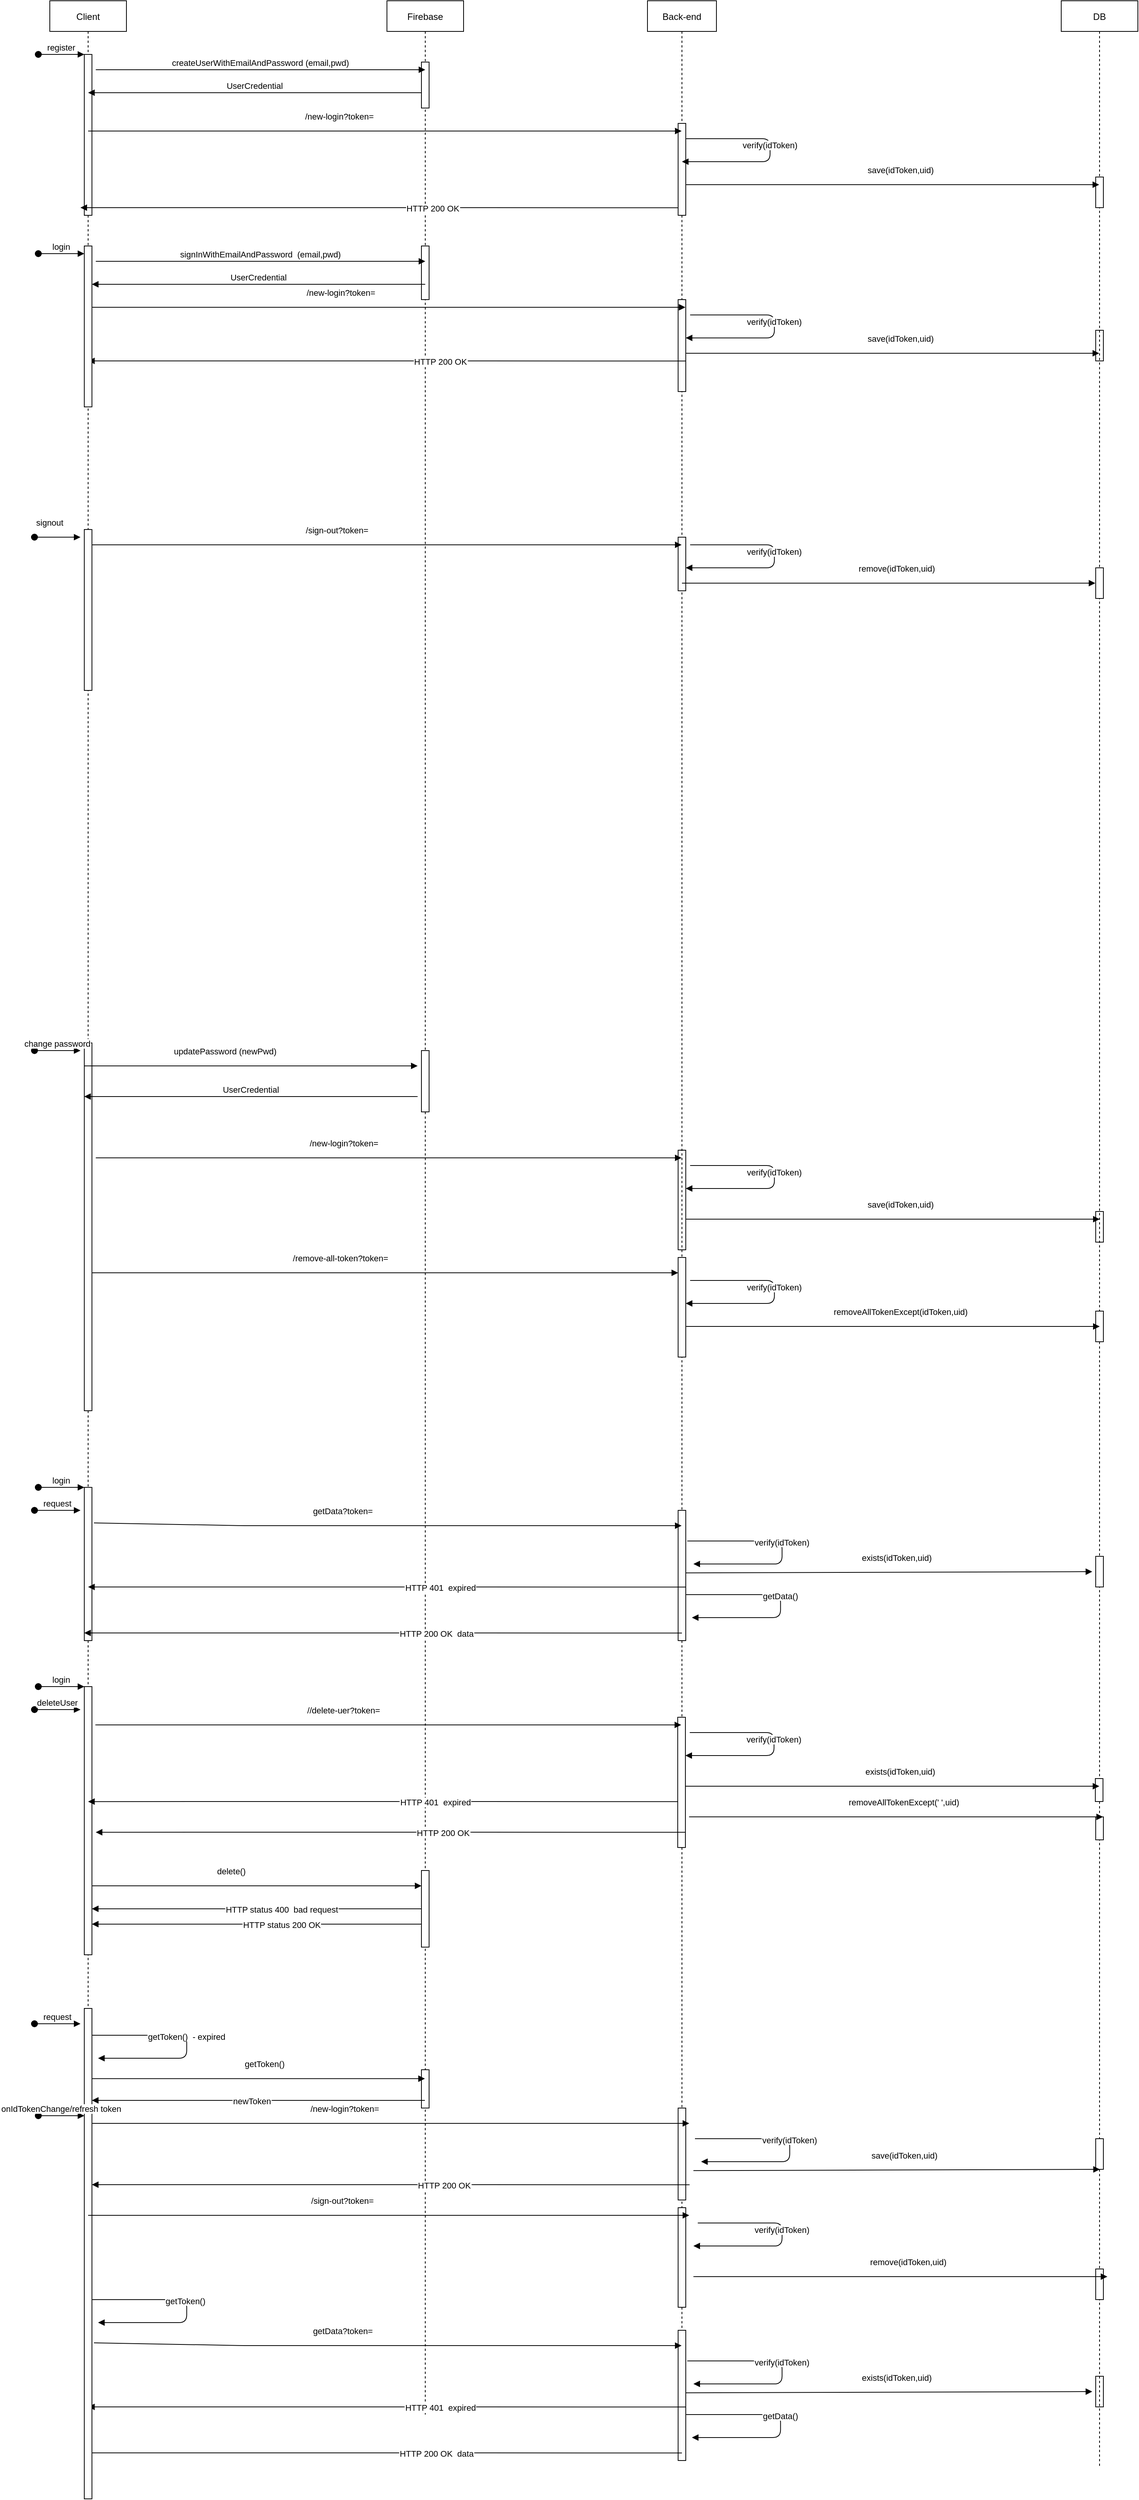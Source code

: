 <mxfile version="13.8.6" type="github">
  <diagram id="kgpKYQtTHZ0yAKxKKP6v" name="Page-1">
    <mxGraphModel dx="1922" dy="1065" grid="1" gridSize="10" guides="1" tooltips="1" connect="1" arrows="1" fold="1" page="1" pageScale="1" pageWidth="850" pageHeight="1100" math="0" shadow="0">
      <root>
        <mxCell id="0" />
        <mxCell id="1" parent="0" />
        <mxCell id="cr8irGBxpJgkFazn-tBJ-20" style="edgeStyle=none;orthogonalLoop=1;jettySize=auto;html=1;shadow=0;endArrow=block;strokeWidth=1;" edge="1" parent="1" source="3nuBFxr9cyL0pnOWT2aG-1">
          <mxGeometry relative="1" as="geometry">
            <mxPoint x="170" y="710" as="targetPoint" />
          </mxGeometry>
        </mxCell>
        <mxCell id="3nuBFxr9cyL0pnOWT2aG-1" value="Client" style="shape=umlLifeline;perimeter=lifelinePerimeter;container=1;collapsible=0;recursiveResize=0;rounded=0;shadow=0;strokeWidth=1;" parent="1" vertex="1">
          <mxGeometry x="120" y="80" width="100" height="3200" as="geometry" />
        </mxCell>
        <mxCell id="3nuBFxr9cyL0pnOWT2aG-2" value="" style="points=[];perimeter=orthogonalPerimeter;rounded=0;shadow=0;strokeWidth=1;" parent="3nuBFxr9cyL0pnOWT2aG-1" vertex="1">
          <mxGeometry x="45" y="70" width="10" height="210" as="geometry" />
        </mxCell>
        <mxCell id="3nuBFxr9cyL0pnOWT2aG-3" value="register" style="verticalAlign=bottom;startArrow=oval;endArrow=block;startSize=8;shadow=0;strokeWidth=1;" parent="3nuBFxr9cyL0pnOWT2aG-1" target="3nuBFxr9cyL0pnOWT2aG-2" edge="1">
          <mxGeometry relative="1" as="geometry">
            <mxPoint x="-15" y="70" as="sourcePoint" />
          </mxGeometry>
        </mxCell>
        <mxCell id="cr8irGBxpJgkFazn-tBJ-95" value="" style="points=[];perimeter=orthogonalPerimeter;rounded=0;shadow=0;strokeWidth=1;" vertex="1" parent="3nuBFxr9cyL0pnOWT2aG-1">
          <mxGeometry x="45" y="1360" width="10" height="480" as="geometry" />
        </mxCell>
        <mxCell id="cr8irGBxpJgkFazn-tBJ-98" value="" style="points=[];perimeter=orthogonalPerimeter;rounded=0;shadow=0;strokeWidth=1;" vertex="1" parent="3nuBFxr9cyL0pnOWT2aG-1">
          <mxGeometry x="820" y="1500" width="10" height="130" as="geometry" />
        </mxCell>
        <mxCell id="cr8irGBxpJgkFazn-tBJ-99" value="/new-login?token=" style="verticalAlign=bottom;endArrow=block;shadow=0;strokeWidth=1;" edge="1" parent="3nuBFxr9cyL0pnOWT2aG-1">
          <mxGeometry x="-0.153" y="10" relative="1" as="geometry">
            <mxPoint x="60" y="1510" as="sourcePoint" />
            <mxPoint x="824.5" y="1510" as="targetPoint" />
            <Array as="points">
              <mxPoint x="255" y="1510" />
            </Array>
            <mxPoint as="offset" />
          </mxGeometry>
        </mxCell>
        <mxCell id="cr8irGBxpJgkFazn-tBJ-101" value="" style="points=[];perimeter=orthogonalPerimeter;rounded=0;shadow=0;strokeWidth=1;" vertex="1" parent="3nuBFxr9cyL0pnOWT2aG-1">
          <mxGeometry x="1365" y="1580" width="10" height="40" as="geometry" />
        </mxCell>
        <mxCell id="cr8irGBxpJgkFazn-tBJ-102" value="updatePassword (newPwd)" style="verticalAlign=bottom;endArrow=block;shadow=0;strokeWidth=1;" edge="1" parent="3nuBFxr9cyL0pnOWT2aG-1">
          <mxGeometry x="-0.153" y="10" relative="1" as="geometry">
            <mxPoint x="45" y="1390" as="sourcePoint" />
            <mxPoint x="480" y="1390" as="targetPoint" />
            <Array as="points">
              <mxPoint x="255" y="1390" />
            </Array>
            <mxPoint as="offset" />
          </mxGeometry>
        </mxCell>
        <mxCell id="cr8irGBxpJgkFazn-tBJ-104" value="change password" style="verticalAlign=bottom;startArrow=oval;endArrow=block;startSize=8;shadow=0;strokeWidth=1;" edge="1" parent="3nuBFxr9cyL0pnOWT2aG-1">
          <mxGeometry relative="1" as="geometry">
            <mxPoint x="-20" y="1370" as="sourcePoint" />
            <mxPoint x="40" y="1370" as="targetPoint" />
          </mxGeometry>
        </mxCell>
        <mxCell id="cr8irGBxpJgkFazn-tBJ-105" value="verify(idToken)" style="verticalAlign=bottom;endArrow=block;shadow=0;strokeWidth=1;" edge="1" parent="3nuBFxr9cyL0pnOWT2aG-1">
          <mxGeometry relative="1" as="geometry">
            <mxPoint x="835.68" y="1520" as="sourcePoint" />
            <mxPoint x="830.004" y="1550" as="targetPoint" />
            <Array as="points">
              <mxPoint x="945.68" y="1520" />
              <mxPoint x="945.68" y="1550" />
              <mxPoint x="845.68" y="1550" />
            </Array>
          </mxGeometry>
        </mxCell>
        <mxCell id="cr8irGBxpJgkFazn-tBJ-108" value="save(idToken,uid)" style="verticalAlign=bottom;endArrow=block;shadow=0;strokeWidth=1;" edge="1" parent="3nuBFxr9cyL0pnOWT2aG-1">
          <mxGeometry x="0.039" y="10" relative="1" as="geometry">
            <mxPoint x="830.004" y="1590" as="sourcePoint" />
            <mxPoint x="1370.18" y="1590" as="targetPoint" />
            <Array as="points" />
            <mxPoint as="offset" />
          </mxGeometry>
        </mxCell>
        <mxCell id="cr8irGBxpJgkFazn-tBJ-164" value="" style="points=[];perimeter=orthogonalPerimeter;rounded=0;shadow=0;strokeWidth=1;" vertex="1" parent="3nuBFxr9cyL0pnOWT2aG-1">
          <mxGeometry x="45" y="2200" width="10" height="350" as="geometry" />
        </mxCell>
        <mxCell id="3nuBFxr9cyL0pnOWT2aG-5" value="Firebase" style="shape=umlLifeline;perimeter=lifelinePerimeter;container=1;collapsible=0;recursiveResize=0;rounded=0;shadow=0;strokeWidth=1;" parent="1" vertex="1">
          <mxGeometry x="560" y="80" width="100" height="3150" as="geometry" />
        </mxCell>
        <mxCell id="3nuBFxr9cyL0pnOWT2aG-6" value="" style="points=[];perimeter=orthogonalPerimeter;rounded=0;shadow=0;strokeWidth=1;" parent="3nuBFxr9cyL0pnOWT2aG-5" vertex="1">
          <mxGeometry x="45" y="80" width="10" height="60" as="geometry" />
        </mxCell>
        <mxCell id="cr8irGBxpJgkFazn-tBJ-24" value="" style="points=[];perimeter=orthogonalPerimeter;rounded=0;shadow=0;strokeWidth=1;" vertex="1" parent="3nuBFxr9cyL0pnOWT2aG-5">
          <mxGeometry x="45" y="320" width="10" height="70" as="geometry" />
        </mxCell>
        <mxCell id="cr8irGBxpJgkFazn-tBJ-109" value="" style="points=[];perimeter=orthogonalPerimeter;rounded=0;shadow=0;strokeWidth=1;" vertex="1" parent="3nuBFxr9cyL0pnOWT2aG-5">
          <mxGeometry x="45" y="1370" width="10" height="80" as="geometry" />
        </mxCell>
        <mxCell id="cr8irGBxpJgkFazn-tBJ-170" value="" style="points=[];perimeter=orthogonalPerimeter;rounded=0;shadow=0;strokeWidth=1;" vertex="1" parent="3nuBFxr9cyL0pnOWT2aG-5">
          <mxGeometry x="45" y="2440" width="10" height="100" as="geometry" />
        </mxCell>
        <mxCell id="cr8irGBxpJgkFazn-tBJ-206" value="" style="points=[];perimeter=orthogonalPerimeter;rounded=0;shadow=0;strokeWidth=1;" vertex="1" parent="3nuBFxr9cyL0pnOWT2aG-5">
          <mxGeometry x="45" y="2700" width="10" height="50" as="geometry" />
        </mxCell>
        <mxCell id="3nuBFxr9cyL0pnOWT2aG-9" value="UserCredential" style="verticalAlign=bottom;endArrow=block;shadow=0;strokeWidth=1;" parent="1" source="3nuBFxr9cyL0pnOWT2aG-6" edge="1">
          <mxGeometry relative="1" as="geometry">
            <mxPoint x="240" y="200" as="sourcePoint" />
            <mxPoint x="170" y="200" as="targetPoint" />
          </mxGeometry>
        </mxCell>
        <mxCell id="cr8irGBxpJgkFazn-tBJ-2" value="createUserWithEmailAndPassword (email,pwd)" style="verticalAlign=bottom;endArrow=block;shadow=0;strokeWidth=1;" edge="1" parent="1">
          <mxGeometry relative="1" as="geometry">
            <mxPoint x="180" y="170" as="sourcePoint" />
            <mxPoint x="610" y="170" as="targetPoint" />
            <Array as="points">
              <mxPoint x="390" y="170" />
            </Array>
          </mxGeometry>
        </mxCell>
        <mxCell id="cr8irGBxpJgkFazn-tBJ-3" value="Back-end" style="shape=umlLifeline;perimeter=lifelinePerimeter;container=1;collapsible=0;recursiveResize=0;rounded=0;shadow=0;strokeWidth=1;" vertex="1" parent="1">
          <mxGeometry x="900" y="80" width="90" height="3210" as="geometry" />
        </mxCell>
        <mxCell id="cr8irGBxpJgkFazn-tBJ-4" value="" style="points=[];perimeter=orthogonalPerimeter;rounded=0;shadow=0;strokeWidth=1;" vertex="1" parent="cr8irGBxpJgkFazn-tBJ-3">
          <mxGeometry x="40" y="160" width="10" height="120" as="geometry" />
        </mxCell>
        <mxCell id="cr8irGBxpJgkFazn-tBJ-26" value="" style="points=[];perimeter=orthogonalPerimeter;rounded=0;shadow=0;strokeWidth=1;" vertex="1" parent="cr8irGBxpJgkFazn-tBJ-3">
          <mxGeometry x="40" y="390" width="10" height="120" as="geometry" />
        </mxCell>
        <mxCell id="cr8irGBxpJgkFazn-tBJ-27" value="" style="points=[];perimeter=orthogonalPerimeter;rounded=0;shadow=0;strokeWidth=1;" vertex="1" parent="cr8irGBxpJgkFazn-tBJ-3">
          <mxGeometry x="585" y="430" width="10" height="40" as="geometry" />
        </mxCell>
        <mxCell id="cr8irGBxpJgkFazn-tBJ-28" value="/new-login?token=" style="verticalAlign=bottom;endArrow=block;shadow=0;strokeWidth=1;" edge="1" parent="cr8irGBxpJgkFazn-tBJ-3">
          <mxGeometry x="-0.153" y="10" relative="1" as="geometry">
            <mxPoint x="-730" y="400" as="sourcePoint" />
            <mxPoint x="49.5" y="400" as="targetPoint" />
            <Array as="points">
              <mxPoint x="-520" y="400" />
            </Array>
            <mxPoint as="offset" />
          </mxGeometry>
        </mxCell>
        <mxCell id="cr8irGBxpJgkFazn-tBJ-34" value="HTTP 200 OK" style="verticalAlign=bottom;endArrow=block;shadow=0;strokeWidth=1;entryX=0.5;entryY=0.567;entryDx=0;entryDy=0;entryPerimeter=0;" edge="1" parent="cr8irGBxpJgkFazn-tBJ-3">
          <mxGeometry x="-0.179" y="10" relative="1" as="geometry">
            <mxPoint x="50" y="470.1" as="sourcePoint" />
            <mxPoint x="-730" y="470" as="targetPoint" />
            <Array as="points">
              <mxPoint x="-520" y="470" />
            </Array>
            <mxPoint as="offset" />
          </mxGeometry>
        </mxCell>
        <mxCell id="cr8irGBxpJgkFazn-tBJ-87" value="verify(idToken)" style="verticalAlign=bottom;endArrow=block;shadow=0;strokeWidth=1;" edge="1" parent="cr8irGBxpJgkFazn-tBJ-3">
          <mxGeometry relative="1" as="geometry">
            <mxPoint x="55.68" y="410" as="sourcePoint" />
            <mxPoint x="50.004" y="440" as="targetPoint" />
            <Array as="points">
              <mxPoint x="165.68" y="410" />
              <mxPoint x="165.68" y="440" />
              <mxPoint x="65.68" y="440" />
            </Array>
          </mxGeometry>
        </mxCell>
        <mxCell id="cr8irGBxpJgkFazn-tBJ-116" value="" style="points=[];perimeter=orthogonalPerimeter;rounded=0;shadow=0;strokeWidth=1;" vertex="1" parent="cr8irGBxpJgkFazn-tBJ-3">
          <mxGeometry x="40" y="1640" width="10" height="130" as="geometry" />
        </mxCell>
        <mxCell id="cr8irGBxpJgkFazn-tBJ-208" value="" style="points=[];perimeter=orthogonalPerimeter;rounded=0;shadow=0;strokeWidth=1;" vertex="1" parent="cr8irGBxpJgkFazn-tBJ-3">
          <mxGeometry x="585" y="3100" width="10" height="40" as="geometry" />
        </mxCell>
        <mxCell id="cr8irGBxpJgkFazn-tBJ-210" value="" style="points=[];perimeter=orthogonalPerimeter;rounded=0;shadow=0;strokeWidth=1;" vertex="1" parent="cr8irGBxpJgkFazn-tBJ-3">
          <mxGeometry x="40" y="3040" width="10" height="170" as="geometry" />
        </mxCell>
        <mxCell id="cr8irGBxpJgkFazn-tBJ-211" value="getData?token=" style="verticalAlign=bottom;endArrow=block;shadow=0;strokeWidth=1;exitX=1.259;exitY=0.232;exitDx=0;exitDy=0;exitPerimeter=0;" edge="1" parent="cr8irGBxpJgkFazn-tBJ-3">
          <mxGeometry x="-0.153" y="10" relative="1" as="geometry">
            <mxPoint x="-722.41" y="3056.4" as="sourcePoint" />
            <mxPoint x="44.5" y="3060" as="targetPoint" />
            <Array as="points">
              <mxPoint x="-525" y="3060" />
            </Array>
            <mxPoint as="offset" />
          </mxGeometry>
        </mxCell>
        <mxCell id="cr8irGBxpJgkFazn-tBJ-212" value="HTTP 200 OK  data" style="verticalAlign=bottom;endArrow=block;shadow=0;strokeWidth=1;entryX=0.5;entryY=0.567;entryDx=0;entryDy=0;entryPerimeter=0;" edge="1" parent="cr8irGBxpJgkFazn-tBJ-3">
          <mxGeometry x="-0.179" y="10" relative="1" as="geometry">
            <mxPoint x="45.0" y="3200.1" as="sourcePoint" />
            <mxPoint x="-735" y="3200" as="targetPoint" />
            <Array as="points">
              <mxPoint x="-525" y="3200" />
            </Array>
            <mxPoint as="offset" />
          </mxGeometry>
        </mxCell>
        <mxCell id="cr8irGBxpJgkFazn-tBJ-214" value="exists(idToken,uid)" style="verticalAlign=bottom;endArrow=block;shadow=0;strokeWidth=1;exitX=1.406;exitY=0.514;exitDx=0;exitDy=0;exitPerimeter=0;" edge="1" parent="cr8irGBxpJgkFazn-tBJ-3">
          <mxGeometry x="0.039" y="10" relative="1" as="geometry">
            <mxPoint x="50.0" y="3121.68" as="sourcePoint" />
            <mxPoint x="580.44" y="3120" as="targetPoint" />
            <Array as="points" />
            <mxPoint as="offset" />
          </mxGeometry>
        </mxCell>
        <mxCell id="cr8irGBxpJgkFazn-tBJ-215" value="verify(idToken)" style="verticalAlign=bottom;endArrow=block;shadow=0;strokeWidth=1;" edge="1" parent="cr8irGBxpJgkFazn-tBJ-3">
          <mxGeometry relative="1" as="geometry">
            <mxPoint x="52" y="3080" as="sourcePoint" />
            <mxPoint x="60.004" y="3110" as="targetPoint" />
            <Array as="points">
              <mxPoint x="175.68" y="3080" />
              <mxPoint x="175.68" y="3110" />
              <mxPoint x="75.68" y="3110" />
            </Array>
          </mxGeometry>
        </mxCell>
        <mxCell id="cr8irGBxpJgkFazn-tBJ-216" value="getData()" style="verticalAlign=bottom;endArrow=block;shadow=0;strokeWidth=1;" edge="1" parent="cr8irGBxpJgkFazn-tBJ-3">
          <mxGeometry relative="1" as="geometry">
            <mxPoint x="50" y="3150" as="sourcePoint" />
            <mxPoint x="58.004" y="3180" as="targetPoint" />
            <Array as="points">
              <mxPoint x="173.68" y="3150" />
              <mxPoint x="173.68" y="3180" />
              <mxPoint x="73.68" y="3180" />
            </Array>
          </mxGeometry>
        </mxCell>
        <mxCell id="cr8irGBxpJgkFazn-tBJ-217" value="HTTP 401  expired" style="verticalAlign=bottom;endArrow=block;shadow=0;strokeWidth=1;entryX=0.5;entryY=0.567;entryDx=0;entryDy=0;entryPerimeter=0;" edge="1" parent="cr8irGBxpJgkFazn-tBJ-3">
          <mxGeometry x="-0.179" y="10" relative="1" as="geometry">
            <mxPoint x="50.0" y="3140.1" as="sourcePoint" />
            <mxPoint x="-730" y="3140" as="targetPoint" />
            <Array as="points">
              <mxPoint x="-520" y="3140" />
            </Array>
            <mxPoint as="offset" />
          </mxGeometry>
        </mxCell>
        <mxCell id="cr8irGBxpJgkFazn-tBJ-188" value="" style="points=[];perimeter=orthogonalPerimeter;rounded=0;shadow=0;strokeWidth=1;" vertex="1" parent="cr8irGBxpJgkFazn-tBJ-3">
          <mxGeometry x="40" y="2750" width="10" height="120" as="geometry" />
        </mxCell>
        <mxCell id="cr8irGBxpJgkFazn-tBJ-5" value="DB" style="shape=umlLifeline;perimeter=lifelinePerimeter;container=1;collapsible=0;recursiveResize=0;rounded=0;shadow=0;strokeWidth=1;" vertex="1" parent="1">
          <mxGeometry x="1440" y="80" width="100" height="3220" as="geometry" />
        </mxCell>
        <mxCell id="cr8irGBxpJgkFazn-tBJ-6" value="" style="points=[];perimeter=orthogonalPerimeter;rounded=0;shadow=0;strokeWidth=1;" vertex="1" parent="cr8irGBxpJgkFazn-tBJ-5">
          <mxGeometry x="45" y="230" width="10" height="40" as="geometry" />
        </mxCell>
        <mxCell id="cr8irGBxpJgkFazn-tBJ-37" value="" style="points=[];perimeter=orthogonalPerimeter;rounded=0;shadow=0;strokeWidth=1;" vertex="1" parent="cr8irGBxpJgkFazn-tBJ-5">
          <mxGeometry x="45" y="740" width="10" height="40" as="geometry" />
        </mxCell>
        <mxCell id="cr8irGBxpJgkFazn-tBJ-119" value="" style="points=[];perimeter=orthogonalPerimeter;rounded=0;shadow=0;strokeWidth=1;" vertex="1" parent="cr8irGBxpJgkFazn-tBJ-5">
          <mxGeometry x="45" y="1710" width="10" height="40" as="geometry" />
        </mxCell>
        <mxCell id="cr8irGBxpJgkFazn-tBJ-124" value="" style="points=[];perimeter=orthogonalPerimeter;rounded=0;shadow=0;strokeWidth=1;" vertex="1" parent="cr8irGBxpJgkFazn-tBJ-5">
          <mxGeometry x="45" y="2030" width="10" height="40" as="geometry" />
        </mxCell>
        <mxCell id="cr8irGBxpJgkFazn-tBJ-167" value="" style="points=[];perimeter=orthogonalPerimeter;rounded=0;shadow=0;strokeWidth=1;" vertex="1" parent="cr8irGBxpJgkFazn-tBJ-5">
          <mxGeometry x="45" y="2370" width="10" height="30" as="geometry" />
        </mxCell>
        <mxCell id="cr8irGBxpJgkFazn-tBJ-192" value="" style="points=[];perimeter=orthogonalPerimeter;rounded=0;shadow=0;strokeWidth=1;" vertex="1" parent="cr8irGBxpJgkFazn-tBJ-5">
          <mxGeometry x="45" y="2960" width="10" height="40" as="geometry" />
        </mxCell>
        <mxCell id="cr8irGBxpJgkFazn-tBJ-191" value="" style="points=[];perimeter=orthogonalPerimeter;rounded=0;shadow=0;strokeWidth=1;" vertex="1" parent="cr8irGBxpJgkFazn-tBJ-5">
          <mxGeometry x="45" y="2790" width="10" height="40" as="geometry" />
        </mxCell>
        <mxCell id="cr8irGBxpJgkFazn-tBJ-10" value="/new-login?token=" style="verticalAlign=bottom;endArrow=block;shadow=0;strokeWidth=1;" edge="1" parent="1" target="cr8irGBxpJgkFazn-tBJ-3">
          <mxGeometry x="-0.153" y="10" relative="1" as="geometry">
            <mxPoint x="170" y="250" as="sourcePoint" />
            <mxPoint x="600" y="250" as="targetPoint" />
            <Array as="points">
              <mxPoint x="380" y="250" />
            </Array>
            <mxPoint as="offset" />
          </mxGeometry>
        </mxCell>
        <mxCell id="cr8irGBxpJgkFazn-tBJ-13" value="verify(idToken)" style="verticalAlign=bottom;endArrow=block;shadow=0;strokeWidth=1;" edge="1" parent="1" target="cr8irGBxpJgkFazn-tBJ-3">
          <mxGeometry relative="1" as="geometry">
            <mxPoint x="950" y="260" as="sourcePoint" />
            <mxPoint x="1000" y="310" as="targetPoint" />
            <Array as="points">
              <mxPoint x="1060" y="260" />
              <mxPoint x="1060" y="290" />
              <mxPoint x="960" y="290" />
            </Array>
          </mxGeometry>
        </mxCell>
        <mxCell id="cr8irGBxpJgkFazn-tBJ-18" value="HTTP 200 OK" style="verticalAlign=bottom;endArrow=block;shadow=0;strokeWidth=1;entryX=0.5;entryY=0.567;entryDx=0;entryDy=0;entryPerimeter=0;" edge="1" parent="1">
          <mxGeometry x="-0.179" y="10" relative="1" as="geometry">
            <mxPoint x="940" y="350.1" as="sourcePoint" />
            <mxPoint x="160" y="350" as="targetPoint" />
            <Array as="points">
              <mxPoint x="370" y="350" />
            </Array>
            <mxPoint as="offset" />
          </mxGeometry>
        </mxCell>
        <mxCell id="cr8irGBxpJgkFazn-tBJ-21" value="" style="points=[];perimeter=orthogonalPerimeter;rounded=0;shadow=0;strokeWidth=1;" vertex="1" parent="1">
          <mxGeometry x="165" y="400" width="10" height="210" as="geometry" />
        </mxCell>
        <mxCell id="cr8irGBxpJgkFazn-tBJ-22" value="login" style="verticalAlign=bottom;startArrow=oval;endArrow=block;startSize=8;shadow=0;strokeWidth=1;" edge="1" parent="1">
          <mxGeometry relative="1" as="geometry">
            <mxPoint x="105" y="410" as="sourcePoint" />
            <mxPoint x="165" y="410" as="targetPoint" />
          </mxGeometry>
        </mxCell>
        <mxCell id="cr8irGBxpJgkFazn-tBJ-23" value="signInWithEmailAndPassword  (email,pwd)" style="verticalAlign=bottom;endArrow=block;shadow=0;strokeWidth=1;" edge="1" parent="1">
          <mxGeometry relative="1" as="geometry">
            <mxPoint x="180" y="420" as="sourcePoint" />
            <mxPoint x="610" y="420" as="targetPoint" />
            <Array as="points">
              <mxPoint x="390" y="420" />
            </Array>
          </mxGeometry>
        </mxCell>
        <mxCell id="cr8irGBxpJgkFazn-tBJ-25" value="UserCredential" style="verticalAlign=bottom;endArrow=block;shadow=0;strokeWidth=1;" edge="1" parent="1">
          <mxGeometry relative="1" as="geometry">
            <mxPoint x="610" y="450" as="sourcePoint" />
            <mxPoint x="175" y="450" as="targetPoint" />
          </mxGeometry>
        </mxCell>
        <mxCell id="cr8irGBxpJgkFazn-tBJ-36" value="" style="points=[];perimeter=orthogonalPerimeter;rounded=0;shadow=0;strokeWidth=1;" vertex="1" parent="1">
          <mxGeometry x="940" y="780" width="10" height="70" as="geometry" />
        </mxCell>
        <mxCell id="cr8irGBxpJgkFazn-tBJ-38" value="/sign-out?token=" style="verticalAlign=bottom;endArrow=block;shadow=0;strokeWidth=1;" edge="1" parent="1">
          <mxGeometry x="-0.153" y="10" relative="1" as="geometry">
            <mxPoint x="165" y="790" as="sourcePoint" />
            <mxPoint x="944.5" y="790" as="targetPoint" />
            <Array as="points">
              <mxPoint x="375" y="790" />
            </Array>
            <mxPoint as="offset" />
          </mxGeometry>
        </mxCell>
        <mxCell id="cr8irGBxpJgkFazn-tBJ-41" value="remove(idToken,uid)" style="verticalAlign=bottom;endArrow=block;shadow=0;strokeWidth=1;" edge="1" parent="1" source="cr8irGBxpJgkFazn-tBJ-3">
          <mxGeometry x="0.039" y="10" relative="1" as="geometry">
            <mxPoint x="1215" y="840" as="sourcePoint" />
            <mxPoint x="1484.5" y="840" as="targetPoint" />
            <Array as="points" />
            <mxPoint as="offset" />
          </mxGeometry>
        </mxCell>
        <mxCell id="cr8irGBxpJgkFazn-tBJ-45" value="" style="points=[];perimeter=orthogonalPerimeter;rounded=0;shadow=0;strokeWidth=1;" vertex="1" parent="1">
          <mxGeometry x="165" y="770" width="10" height="210" as="geometry" />
        </mxCell>
        <mxCell id="cr8irGBxpJgkFazn-tBJ-46" value="signout" style="verticalAlign=bottom;startArrow=oval;endArrow=block;startSize=8;shadow=0;strokeWidth=1;" edge="1" parent="1">
          <mxGeometry x="-0.333" y="10" relative="1" as="geometry">
            <mxPoint x="100" y="780" as="sourcePoint" />
            <mxPoint x="160" y="780" as="targetPoint" />
            <mxPoint as="offset" />
          </mxGeometry>
        </mxCell>
        <mxCell id="cr8irGBxpJgkFazn-tBJ-86" value="save(idToken,uid)" style="verticalAlign=bottom;endArrow=block;shadow=0;strokeWidth=1;" edge="1" parent="1" target="cr8irGBxpJgkFazn-tBJ-5">
          <mxGeometry x="0.039" y="10" relative="1" as="geometry">
            <mxPoint x="950" y="320" as="sourcePoint" />
            <mxPoint x="1200" y="320" as="targetPoint" />
            <Array as="points" />
            <mxPoint as="offset" />
          </mxGeometry>
        </mxCell>
        <mxCell id="cr8irGBxpJgkFazn-tBJ-88" value="save(idToken,uid)" style="verticalAlign=bottom;endArrow=block;shadow=0;strokeWidth=1;" edge="1" parent="1">
          <mxGeometry x="0.039" y="10" relative="1" as="geometry">
            <mxPoint x="950" y="540" as="sourcePoint" />
            <mxPoint x="1489.5" y="540" as="targetPoint" />
            <Array as="points" />
            <mxPoint as="offset" />
          </mxGeometry>
        </mxCell>
        <mxCell id="cr8irGBxpJgkFazn-tBJ-89" value="verify(idToken)" style="verticalAlign=bottom;endArrow=block;shadow=0;strokeWidth=1;" edge="1" parent="1">
          <mxGeometry relative="1" as="geometry">
            <mxPoint x="955.68" y="790" as="sourcePoint" />
            <mxPoint x="950.004" y="820" as="targetPoint" />
            <Array as="points">
              <mxPoint x="1065.68" y="790" />
              <mxPoint x="1065.68" y="820" />
              <mxPoint x="965.68" y="820" />
            </Array>
          </mxGeometry>
        </mxCell>
        <mxCell id="cr8irGBxpJgkFazn-tBJ-114" value="UserCredential" style="verticalAlign=bottom;endArrow=block;shadow=0;strokeWidth=1;" edge="1" parent="1">
          <mxGeometry relative="1" as="geometry">
            <mxPoint x="600" y="1510" as="sourcePoint" />
            <mxPoint x="165" y="1510" as="targetPoint" />
          </mxGeometry>
        </mxCell>
        <mxCell id="cr8irGBxpJgkFazn-tBJ-115" value="/remove-all-token?token=" style="verticalAlign=bottom;endArrow=block;shadow=0;strokeWidth=1;" edge="1" parent="1">
          <mxGeometry x="-0.153" y="10" relative="1" as="geometry">
            <mxPoint x="175.5" y="1740" as="sourcePoint" />
            <mxPoint x="940" y="1740" as="targetPoint" />
            <Array as="points">
              <mxPoint x="370.5" y="1740" />
            </Array>
            <mxPoint as="offset" />
          </mxGeometry>
        </mxCell>
        <mxCell id="cr8irGBxpJgkFazn-tBJ-117" value="verify(idToken)" style="verticalAlign=bottom;endArrow=block;shadow=0;strokeWidth=1;" edge="1" parent="1">
          <mxGeometry relative="1" as="geometry">
            <mxPoint x="955.68" y="1750" as="sourcePoint" />
            <mxPoint x="950.004" y="1780" as="targetPoint" />
            <Array as="points">
              <mxPoint x="1065.68" y="1750" />
              <mxPoint x="1065.68" y="1780" />
              <mxPoint x="965.68" y="1780" />
            </Array>
          </mxGeometry>
        </mxCell>
        <mxCell id="cr8irGBxpJgkFazn-tBJ-118" value="removeAllTokenExcept(idToken,uid)" style="verticalAlign=bottom;endArrow=block;shadow=0;strokeWidth=1;" edge="1" parent="1">
          <mxGeometry x="0.039" y="10" relative="1" as="geometry">
            <mxPoint x="950" y="1810" as="sourcePoint" />
            <mxPoint x="1490.176" y="1810" as="targetPoint" />
            <Array as="points" />
            <mxPoint as="offset" />
          </mxGeometry>
        </mxCell>
        <mxCell id="cr8irGBxpJgkFazn-tBJ-120" value="" style="points=[];perimeter=orthogonalPerimeter;rounded=0;shadow=0;strokeWidth=1;" vertex="1" parent="1">
          <mxGeometry x="165" y="2020" width="10" height="200" as="geometry" />
        </mxCell>
        <mxCell id="cr8irGBxpJgkFazn-tBJ-121" value="" style="points=[];perimeter=orthogonalPerimeter;rounded=0;shadow=0;strokeWidth=1;" vertex="1" parent="1">
          <mxGeometry x="940" y="2050" width="10" height="170" as="geometry" />
        </mxCell>
        <mxCell id="cr8irGBxpJgkFazn-tBJ-126" value="getData?token=" style="verticalAlign=bottom;endArrow=block;shadow=0;strokeWidth=1;exitX=1.259;exitY=0.232;exitDx=0;exitDy=0;exitPerimeter=0;" edge="1" parent="1" source="cr8irGBxpJgkFazn-tBJ-120">
          <mxGeometry x="-0.153" y="10" relative="1" as="geometry">
            <mxPoint x="165" y="2070" as="sourcePoint" />
            <mxPoint x="944.5" y="2070" as="targetPoint" />
            <Array as="points">
              <mxPoint x="375" y="2070" />
            </Array>
            <mxPoint as="offset" />
          </mxGeometry>
        </mxCell>
        <mxCell id="cr8irGBxpJgkFazn-tBJ-127" value="HTTP 200 OK  data" style="verticalAlign=bottom;endArrow=block;shadow=0;strokeWidth=1;entryX=0.5;entryY=0.567;entryDx=0;entryDy=0;entryPerimeter=0;" edge="1" parent="1">
          <mxGeometry x="-0.179" y="10" relative="1" as="geometry">
            <mxPoint x="945.0" y="2210.1" as="sourcePoint" />
            <mxPoint x="165" y="2210" as="targetPoint" />
            <Array as="points">
              <mxPoint x="375" y="2210" />
            </Array>
            <mxPoint as="offset" />
          </mxGeometry>
        </mxCell>
        <mxCell id="cr8irGBxpJgkFazn-tBJ-128" value="request" style="verticalAlign=bottom;startArrow=oval;endArrow=block;startSize=8;shadow=0;strokeWidth=1;" edge="1" parent="1">
          <mxGeometry relative="1" as="geometry">
            <mxPoint x="100" y="2050" as="sourcePoint" />
            <mxPoint x="160" y="2050" as="targetPoint" />
          </mxGeometry>
        </mxCell>
        <mxCell id="cr8irGBxpJgkFazn-tBJ-130" value="exists(idToken,uid)" style="verticalAlign=bottom;endArrow=block;shadow=0;strokeWidth=1;exitX=1.406;exitY=0.514;exitDx=0;exitDy=0;exitPerimeter=0;" edge="1" parent="1">
          <mxGeometry x="0.039" y="10" relative="1" as="geometry">
            <mxPoint x="950.0" y="2131.68" as="sourcePoint" />
            <mxPoint x="1480.44" y="2130" as="targetPoint" />
            <Array as="points" />
            <mxPoint as="offset" />
          </mxGeometry>
        </mxCell>
        <mxCell id="cr8irGBxpJgkFazn-tBJ-131" value="verify(idToken)" style="verticalAlign=bottom;endArrow=block;shadow=0;strokeWidth=1;" edge="1" parent="1">
          <mxGeometry relative="1" as="geometry">
            <mxPoint x="952" y="2090" as="sourcePoint" />
            <mxPoint x="960.004" y="2120" as="targetPoint" />
            <Array as="points">
              <mxPoint x="1075.68" y="2090" />
              <mxPoint x="1075.68" y="2120" />
              <mxPoint x="975.68" y="2120" />
            </Array>
          </mxGeometry>
        </mxCell>
        <mxCell id="cr8irGBxpJgkFazn-tBJ-133" value="getData()" style="verticalAlign=bottom;endArrow=block;shadow=0;strokeWidth=1;" edge="1" parent="1">
          <mxGeometry relative="1" as="geometry">
            <mxPoint x="950" y="2160" as="sourcePoint" />
            <mxPoint x="958.004" y="2190" as="targetPoint" />
            <Array as="points">
              <mxPoint x="1073.68" y="2160" />
              <mxPoint x="1073.68" y="2190" />
              <mxPoint x="973.68" y="2190" />
            </Array>
          </mxGeometry>
        </mxCell>
        <mxCell id="cr8irGBxpJgkFazn-tBJ-134" value="HTTP 401  expired" style="verticalAlign=bottom;endArrow=block;shadow=0;strokeWidth=1;entryX=0.5;entryY=0.567;entryDx=0;entryDy=0;entryPerimeter=0;" edge="1" parent="1">
          <mxGeometry x="-0.179" y="10" relative="1" as="geometry">
            <mxPoint x="950.0" y="2150.1" as="sourcePoint" />
            <mxPoint x="170" y="2150" as="targetPoint" />
            <Array as="points">
              <mxPoint x="380" y="2150" />
            </Array>
            <mxPoint as="offset" />
          </mxGeometry>
        </mxCell>
        <mxCell id="cr8irGBxpJgkFazn-tBJ-135" value="login" style="verticalAlign=bottom;startArrow=oval;endArrow=block;startSize=8;shadow=0;strokeWidth=1;" edge="1" parent="1">
          <mxGeometry relative="1" as="geometry">
            <mxPoint x="105" y="2020" as="sourcePoint" />
            <mxPoint x="165" y="2020" as="targetPoint" />
          </mxGeometry>
        </mxCell>
        <mxCell id="cr8irGBxpJgkFazn-tBJ-150" value="" style="points=[];perimeter=orthogonalPerimeter;rounded=0;shadow=0;strokeWidth=1;" vertex="1" parent="1">
          <mxGeometry x="939.5" y="2320" width="10" height="170" as="geometry" />
        </mxCell>
        <mxCell id="cr8irGBxpJgkFazn-tBJ-151" value="//delete-uer?token=" style="verticalAlign=bottom;endArrow=block;shadow=0;strokeWidth=1;" edge="1" parent="1">
          <mxGeometry x="-0.153" y="10" relative="1" as="geometry">
            <mxPoint x="179.5" y="2330" as="sourcePoint" />
            <mxPoint x="944" y="2330" as="targetPoint" />
            <Array as="points">
              <mxPoint x="374.5" y="2330" />
            </Array>
            <mxPoint as="offset" />
          </mxGeometry>
        </mxCell>
        <mxCell id="cr8irGBxpJgkFazn-tBJ-152" value="" style="points=[];perimeter=orthogonalPerimeter;rounded=0;shadow=0;strokeWidth=1;" vertex="1" parent="1">
          <mxGeometry x="1484.5" y="2400" width="10" height="30" as="geometry" />
        </mxCell>
        <mxCell id="cr8irGBxpJgkFazn-tBJ-154" value="deleteUser" style="verticalAlign=bottom;startArrow=oval;endArrow=block;startSize=8;shadow=0;strokeWidth=1;" edge="1" parent="1">
          <mxGeometry relative="1" as="geometry">
            <mxPoint x="100" y="2310" as="sourcePoint" />
            <mxPoint x="160" y="2310" as="targetPoint" />
          </mxGeometry>
        </mxCell>
        <mxCell id="cr8irGBxpJgkFazn-tBJ-155" value="verify(idToken)" style="verticalAlign=bottom;endArrow=block;shadow=0;strokeWidth=1;" edge="1" parent="1">
          <mxGeometry relative="1" as="geometry">
            <mxPoint x="955.18" y="2340" as="sourcePoint" />
            <mxPoint x="949.504" y="2370" as="targetPoint" />
            <Array as="points">
              <mxPoint x="1065.18" y="2340" />
              <mxPoint x="1065.18" y="2370" />
              <mxPoint x="965.18" y="2370" />
            </Array>
          </mxGeometry>
        </mxCell>
        <mxCell id="cr8irGBxpJgkFazn-tBJ-156" value="exists(idToken,uid)" style="verticalAlign=bottom;endArrow=block;shadow=0;strokeWidth=1;" edge="1" parent="1">
          <mxGeometry x="0.039" y="10" relative="1" as="geometry">
            <mxPoint x="949.504" y="2410" as="sourcePoint" />
            <mxPoint x="1489.68" y="2410" as="targetPoint" />
            <Array as="points" />
            <mxPoint as="offset" />
          </mxGeometry>
        </mxCell>
        <mxCell id="cr8irGBxpJgkFazn-tBJ-161" value="delete()" style="verticalAlign=bottom;endArrow=block;shadow=0;strokeWidth=1;" edge="1" parent="1" target="cr8irGBxpJgkFazn-tBJ-170">
          <mxGeometry x="-0.153" y="10" relative="1" as="geometry">
            <mxPoint x="175" y="2540" as="sourcePoint" />
            <mxPoint x="939.5" y="2540" as="targetPoint" />
            <Array as="points">
              <mxPoint x="370" y="2540" />
            </Array>
            <mxPoint as="offset" />
          </mxGeometry>
        </mxCell>
        <mxCell id="cr8irGBxpJgkFazn-tBJ-165" value="login" style="verticalAlign=bottom;startArrow=oval;endArrow=block;startSize=8;shadow=0;strokeWidth=1;" edge="1" parent="1">
          <mxGeometry relative="1" as="geometry">
            <mxPoint x="105" y="2280" as="sourcePoint" />
            <mxPoint x="165" y="2280" as="targetPoint" />
          </mxGeometry>
        </mxCell>
        <mxCell id="cr8irGBxpJgkFazn-tBJ-166" value="removeAllTokenExcept(&#39; &#39;,uid)" style="verticalAlign=bottom;endArrow=block;shadow=0;strokeWidth=1;" edge="1" parent="1">
          <mxGeometry x="0.039" y="10" relative="1" as="geometry">
            <mxPoint x="954.324" y="2450" as="sourcePoint" />
            <mxPoint x="1494.5" y="2450" as="targetPoint" />
            <Array as="points" />
            <mxPoint as="offset" />
          </mxGeometry>
        </mxCell>
        <mxCell id="cr8irGBxpJgkFazn-tBJ-168" value="HTTP 401  expired" style="verticalAlign=bottom;endArrow=block;shadow=0;strokeWidth=1;" edge="1" parent="1">
          <mxGeometry x="-0.179" y="10" relative="1" as="geometry">
            <mxPoint x="939.5" y="2430.1" as="sourcePoint" />
            <mxPoint x="170" y="2430.1" as="targetPoint" />
            <Array as="points">
              <mxPoint x="369.5" y="2430" />
            </Array>
            <mxPoint as="offset" />
          </mxGeometry>
        </mxCell>
        <mxCell id="cr8irGBxpJgkFazn-tBJ-169" value="HTTP 200 OK" style="verticalAlign=bottom;endArrow=block;shadow=0;strokeWidth=1;" edge="1" parent="1">
          <mxGeometry x="-0.179" y="10" relative="1" as="geometry">
            <mxPoint x="949.5" y="2470.1" as="sourcePoint" />
            <mxPoint x="180" y="2470.1" as="targetPoint" />
            <Array as="points">
              <mxPoint x="379.5" y="2470" />
            </Array>
            <mxPoint as="offset" />
          </mxGeometry>
        </mxCell>
        <mxCell id="cr8irGBxpJgkFazn-tBJ-171" value="HTTP status 400  bad request" style="verticalAlign=bottom;endArrow=block;shadow=0;strokeWidth=1;" edge="1" parent="1">
          <mxGeometry x="-0.153" y="10" relative="1" as="geometry">
            <mxPoint x="605" y="2570" as="sourcePoint" />
            <mxPoint x="175" y="2570" as="targetPoint" />
            <Array as="points">
              <mxPoint x="370" y="2570" />
            </Array>
            <mxPoint as="offset" />
          </mxGeometry>
        </mxCell>
        <mxCell id="cr8irGBxpJgkFazn-tBJ-172" value="HTTP status 200 OK" style="verticalAlign=bottom;endArrow=block;shadow=0;strokeWidth=1;" edge="1" parent="1">
          <mxGeometry x="-0.153" y="10" relative="1" as="geometry">
            <mxPoint x="605" y="2590" as="sourcePoint" />
            <mxPoint x="175" y="2590" as="targetPoint" />
            <Array as="points">
              <mxPoint x="370" y="2590" />
            </Array>
            <mxPoint as="offset" />
          </mxGeometry>
        </mxCell>
        <mxCell id="cr8irGBxpJgkFazn-tBJ-187" value="" style="points=[];perimeter=orthogonalPerimeter;rounded=0;shadow=0;strokeWidth=1;" vertex="1" parent="1">
          <mxGeometry x="165" y="2700" width="10" height="640" as="geometry" />
        </mxCell>
        <mxCell id="cr8irGBxpJgkFazn-tBJ-189" value="" style="points=[];perimeter=orthogonalPerimeter;rounded=0;shadow=0;strokeWidth=1;" vertex="1" parent="1">
          <mxGeometry x="940" y="2960" width="10" height="130" as="geometry" />
        </mxCell>
        <mxCell id="cr8irGBxpJgkFazn-tBJ-190" value="/sign-out?token=" style="verticalAlign=bottom;endArrow=block;shadow=0;strokeWidth=1;" edge="1" parent="1" source="3nuBFxr9cyL0pnOWT2aG-1">
          <mxGeometry x="-0.153" y="10" relative="1" as="geometry">
            <mxPoint x="190" y="2970" as="sourcePoint" />
            <mxPoint x="954.5" y="2970" as="targetPoint" />
            <Array as="points">
              <mxPoint x="385" y="2970" />
            </Array>
            <mxPoint as="offset" />
          </mxGeometry>
        </mxCell>
        <mxCell id="cr8irGBxpJgkFazn-tBJ-193" value="/new-login?token=" style="verticalAlign=bottom;endArrow=block;shadow=0;strokeWidth=1;" edge="1" parent="1">
          <mxGeometry x="-0.153" y="10" relative="1" as="geometry">
            <mxPoint x="175" y="2850" as="sourcePoint" />
            <mxPoint x="954.5" y="2850" as="targetPoint" />
            <Array as="points">
              <mxPoint x="385" y="2850" />
            </Array>
            <mxPoint as="offset" />
          </mxGeometry>
        </mxCell>
        <mxCell id="cr8irGBxpJgkFazn-tBJ-194" value="HTTP 200 OK" style="verticalAlign=bottom;endArrow=block;shadow=0;strokeWidth=1;entryX=0.5;entryY=0.567;entryDx=0;entryDy=0;entryPerimeter=0;" edge="1" parent="1">
          <mxGeometry x="-0.179" y="10" relative="1" as="geometry">
            <mxPoint x="955" y="2930.1" as="sourcePoint" />
            <mxPoint x="175" y="2930" as="targetPoint" />
            <Array as="points">
              <mxPoint x="385" y="2930" />
            </Array>
            <mxPoint as="offset" />
          </mxGeometry>
        </mxCell>
        <mxCell id="cr8irGBxpJgkFazn-tBJ-196" value="verify(idToken)" style="verticalAlign=bottom;endArrow=block;shadow=0;strokeWidth=1;" edge="1" parent="1">
          <mxGeometry relative="1" as="geometry">
            <mxPoint x="965.68" y="2980" as="sourcePoint" />
            <mxPoint x="960.004" y="3010" as="targetPoint" />
            <Array as="points">
              <mxPoint x="1075.68" y="2980" />
              <mxPoint x="1075.68" y="3010" />
              <mxPoint x="975.68" y="3010" />
            </Array>
          </mxGeometry>
        </mxCell>
        <mxCell id="cr8irGBxpJgkFazn-tBJ-197" value="save(idToken,uid)" style="verticalAlign=bottom;endArrow=block;shadow=0;strokeWidth=1;exitX=1.406;exitY=0.514;exitDx=0;exitDy=0;exitPerimeter=0;" edge="1" parent="1">
          <mxGeometry x="0.039" y="10" relative="1" as="geometry">
            <mxPoint x="960" y="2911.68" as="sourcePoint" />
            <mxPoint x="1490.44" y="2910" as="targetPoint" />
            <Array as="points" />
            <mxPoint as="offset" />
          </mxGeometry>
        </mxCell>
        <mxCell id="cr8irGBxpJgkFazn-tBJ-198" value="verify(idToken)" style="verticalAlign=bottom;endArrow=block;shadow=0;strokeWidth=1;" edge="1" parent="1">
          <mxGeometry relative="1" as="geometry">
            <mxPoint x="962" y="2870" as="sourcePoint" />
            <mxPoint x="970.004" y="2900" as="targetPoint" />
            <Array as="points">
              <mxPoint x="1085.68" y="2870" />
              <mxPoint x="1085.68" y="2900" />
              <mxPoint x="985.68" y="2900" />
            </Array>
          </mxGeometry>
        </mxCell>
        <mxCell id="cr8irGBxpJgkFazn-tBJ-199" value="remove(idToken,uid)" style="verticalAlign=bottom;endArrow=block;shadow=0;strokeWidth=1;" edge="1" parent="1">
          <mxGeometry x="0.039" y="10" relative="1" as="geometry">
            <mxPoint x="960.004" y="3050" as="sourcePoint" />
            <mxPoint x="1500.18" y="3050" as="targetPoint" />
            <Array as="points" />
            <mxPoint as="offset" />
          </mxGeometry>
        </mxCell>
        <mxCell id="cr8irGBxpJgkFazn-tBJ-202" value="onIdTokenChange/refresh token" style="verticalAlign=bottom;startArrow=oval;endArrow=block;startSize=8;shadow=0;strokeWidth=1;" edge="1" parent="1">
          <mxGeometry relative="1" as="geometry">
            <mxPoint x="105" y="2840" as="sourcePoint" />
            <mxPoint x="165" y="2840" as="targetPoint" />
          </mxGeometry>
        </mxCell>
        <mxCell id="cr8irGBxpJgkFazn-tBJ-203" value="request" style="verticalAlign=bottom;startArrow=oval;endArrow=block;startSize=8;shadow=0;strokeWidth=1;" edge="1" parent="1">
          <mxGeometry relative="1" as="geometry">
            <mxPoint x="100" y="2720" as="sourcePoint" />
            <mxPoint x="160" y="2720" as="targetPoint" />
          </mxGeometry>
        </mxCell>
        <mxCell id="cr8irGBxpJgkFazn-tBJ-204" value="getToken()  - expired" style="verticalAlign=bottom;endArrow=block;shadow=0;strokeWidth=1;" edge="1" parent="1">
          <mxGeometry relative="1" as="geometry">
            <mxPoint x="175" y="2735" as="sourcePoint" />
            <mxPoint x="183.004" y="2765" as="targetPoint" />
            <Array as="points">
              <mxPoint x="298.68" y="2735" />
              <mxPoint x="298.68" y="2765" />
              <mxPoint x="198.68" y="2765" />
            </Array>
          </mxGeometry>
        </mxCell>
        <mxCell id="cr8irGBxpJgkFazn-tBJ-205" value="getToken()" style="verticalAlign=bottom;endArrow=block;shadow=0;strokeWidth=1;exitX=1.406;exitY=0.514;exitDx=0;exitDy=0;exitPerimeter=0;" edge="1" parent="1" target="3nuBFxr9cyL0pnOWT2aG-5">
          <mxGeometry x="0.039" y="10" relative="1" as="geometry">
            <mxPoint x="175" y="2791.68" as="sourcePoint" />
            <mxPoint x="490" y="2790" as="targetPoint" />
            <Array as="points" />
            <mxPoint as="offset" />
          </mxGeometry>
        </mxCell>
        <mxCell id="cr8irGBxpJgkFazn-tBJ-207" value="newToken" style="verticalAlign=bottom;endArrow=block;shadow=0;strokeWidth=1;exitX=1.406;exitY=0.514;exitDx=0;exitDy=0;exitPerimeter=0;" edge="1" parent="1">
          <mxGeometry x="0.039" y="10" relative="1" as="geometry">
            <mxPoint x="609.5" y="2820" as="sourcePoint" />
            <mxPoint x="175" y="2820" as="targetPoint" />
            <Array as="points" />
            <mxPoint as="offset" />
          </mxGeometry>
        </mxCell>
        <mxCell id="cr8irGBxpJgkFazn-tBJ-220" value="getToken() " style="verticalAlign=bottom;endArrow=block;shadow=0;strokeWidth=1;" edge="1" parent="1">
          <mxGeometry relative="1" as="geometry">
            <mxPoint x="175" y="3080" as="sourcePoint" />
            <mxPoint x="183.004" y="3110" as="targetPoint" />
            <Array as="points">
              <mxPoint x="298.68" y="3080" />
              <mxPoint x="298.68" y="3110" />
              <mxPoint x="198.68" y="3110" />
            </Array>
          </mxGeometry>
        </mxCell>
      </root>
    </mxGraphModel>
  </diagram>
</mxfile>
